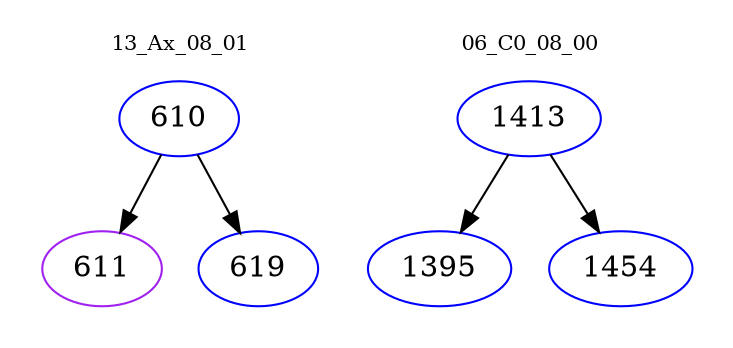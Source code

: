 digraph{
subgraph cluster_0 {
color = white
label = "13_Ax_08_01";
fontsize=10;
T0_610 [label="610", color="blue"]
T0_610 -> T0_611 [color="black"]
T0_611 [label="611", color="purple"]
T0_610 -> T0_619 [color="black"]
T0_619 [label="619", color="blue"]
}
subgraph cluster_1 {
color = white
label = "06_C0_08_00";
fontsize=10;
T1_1413 [label="1413", color="blue"]
T1_1413 -> T1_1395 [color="black"]
T1_1395 [label="1395", color="blue"]
T1_1413 -> T1_1454 [color="black"]
T1_1454 [label="1454", color="blue"]
}
}
